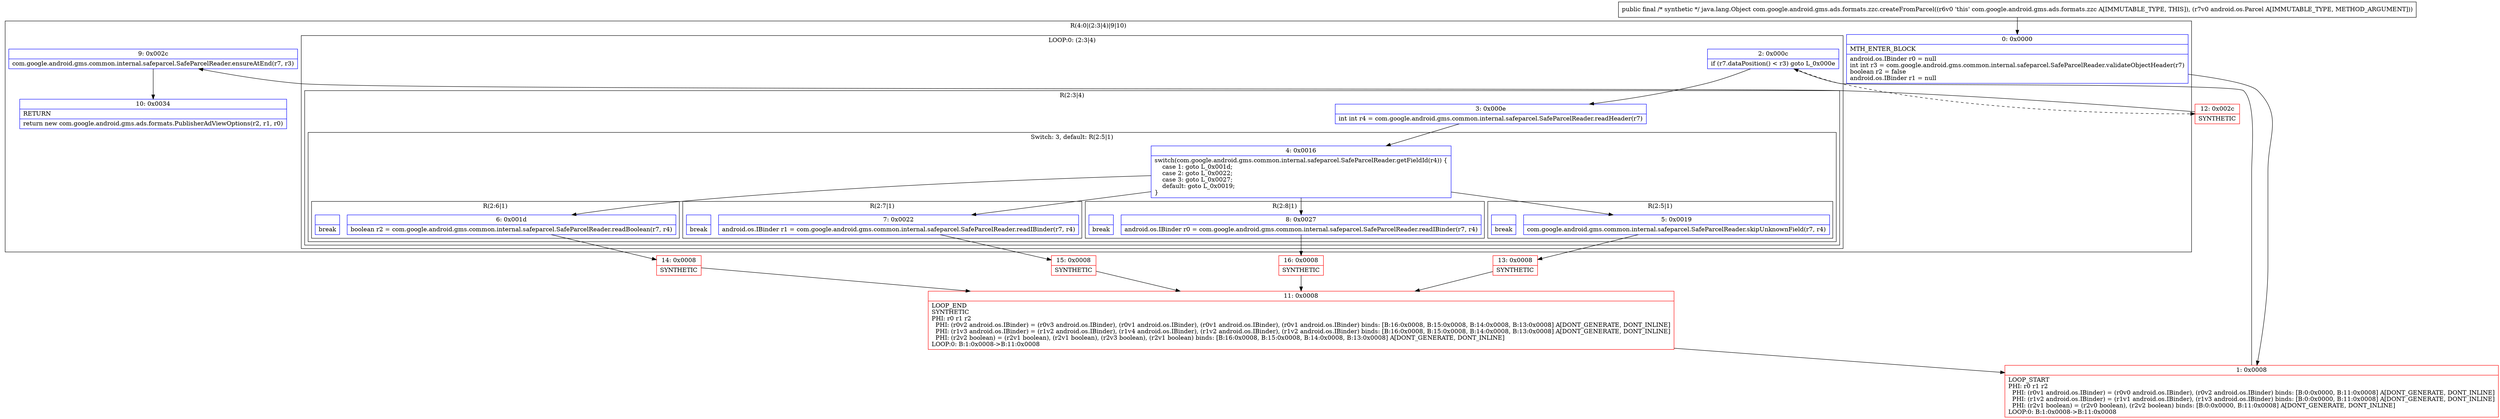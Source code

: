 digraph "CFG forcom.google.android.gms.ads.formats.zzc.createFromParcel(Landroid\/os\/Parcel;)Ljava\/lang\/Object;" {
subgraph cluster_Region_372488435 {
label = "R(4:0|(2:3|4)|9|10)";
node [shape=record,color=blue];
Node_0 [shape=record,label="{0\:\ 0x0000|MTH_ENTER_BLOCK\l|android.os.IBinder r0 = null\lint int r3 = com.google.android.gms.common.internal.safeparcel.SafeParcelReader.validateObjectHeader(r7)\lboolean r2 = false\landroid.os.IBinder r1 = null\l}"];
subgraph cluster_LoopRegion_1970348772 {
label = "LOOP:0: (2:3|4)";
node [shape=record,color=blue];
Node_2 [shape=record,label="{2\:\ 0x000c|if (r7.dataPosition() \< r3) goto L_0x000e\l}"];
subgraph cluster_Region_828638236 {
label = "R(2:3|4)";
node [shape=record,color=blue];
Node_3 [shape=record,label="{3\:\ 0x000e|int int r4 = com.google.android.gms.common.internal.safeparcel.SafeParcelReader.readHeader(r7)\l}"];
subgraph cluster_SwitchRegion_1300129494 {
label = "Switch: 3, default: R(2:5|1)";
node [shape=record,color=blue];
Node_4 [shape=record,label="{4\:\ 0x0016|switch(com.google.android.gms.common.internal.safeparcel.SafeParcelReader.getFieldId(r4)) \{\l    case 1: goto L_0x001d;\l    case 2: goto L_0x0022;\l    case 3: goto L_0x0027;\l    default: goto L_0x0019;\l\}\l}"];
subgraph cluster_Region_384093911 {
label = "R(2:6|1)";
node [shape=record,color=blue];
Node_6 [shape=record,label="{6\:\ 0x001d|boolean r2 = com.google.android.gms.common.internal.safeparcel.SafeParcelReader.readBoolean(r7, r4)\l}"];
Node_InsnContainer_392641969 [shape=record,label="{|break\l}"];
}
subgraph cluster_Region_496703704 {
label = "R(2:7|1)";
node [shape=record,color=blue];
Node_7 [shape=record,label="{7\:\ 0x0022|android.os.IBinder r1 = com.google.android.gms.common.internal.safeparcel.SafeParcelReader.readIBinder(r7, r4)\l}"];
Node_InsnContainer_243066574 [shape=record,label="{|break\l}"];
}
subgraph cluster_Region_1014105131 {
label = "R(2:8|1)";
node [shape=record,color=blue];
Node_8 [shape=record,label="{8\:\ 0x0027|android.os.IBinder r0 = com.google.android.gms.common.internal.safeparcel.SafeParcelReader.readIBinder(r7, r4)\l}"];
Node_InsnContainer_380318075 [shape=record,label="{|break\l}"];
}
subgraph cluster_Region_2111605720 {
label = "R(2:5|1)";
node [shape=record,color=blue];
Node_5 [shape=record,label="{5\:\ 0x0019|com.google.android.gms.common.internal.safeparcel.SafeParcelReader.skipUnknownField(r7, r4)\l}"];
Node_InsnContainer_850012307 [shape=record,label="{|break\l}"];
}
}
}
}
Node_9 [shape=record,label="{9\:\ 0x002c|com.google.android.gms.common.internal.safeparcel.SafeParcelReader.ensureAtEnd(r7, r3)\l}"];
Node_10 [shape=record,label="{10\:\ 0x0034|RETURN\l|return new com.google.android.gms.ads.formats.PublisherAdViewOptions(r2, r1, r0)\l}"];
}
Node_1 [shape=record,color=red,label="{1\:\ 0x0008|LOOP_START\lPHI: r0 r1 r2 \l  PHI: (r0v1 android.os.IBinder) = (r0v0 android.os.IBinder), (r0v2 android.os.IBinder) binds: [B:0:0x0000, B:11:0x0008] A[DONT_GENERATE, DONT_INLINE]\l  PHI: (r1v2 android.os.IBinder) = (r1v1 android.os.IBinder), (r1v3 android.os.IBinder) binds: [B:0:0x0000, B:11:0x0008] A[DONT_GENERATE, DONT_INLINE]\l  PHI: (r2v1 boolean) = (r2v0 boolean), (r2v2 boolean) binds: [B:0:0x0000, B:11:0x0008] A[DONT_GENERATE, DONT_INLINE]\lLOOP:0: B:1:0x0008\-\>B:11:0x0008\l}"];
Node_11 [shape=record,color=red,label="{11\:\ 0x0008|LOOP_END\lSYNTHETIC\lPHI: r0 r1 r2 \l  PHI: (r0v2 android.os.IBinder) = (r0v3 android.os.IBinder), (r0v1 android.os.IBinder), (r0v1 android.os.IBinder), (r0v1 android.os.IBinder) binds: [B:16:0x0008, B:15:0x0008, B:14:0x0008, B:13:0x0008] A[DONT_GENERATE, DONT_INLINE]\l  PHI: (r1v3 android.os.IBinder) = (r1v2 android.os.IBinder), (r1v4 android.os.IBinder), (r1v2 android.os.IBinder), (r1v2 android.os.IBinder) binds: [B:16:0x0008, B:15:0x0008, B:14:0x0008, B:13:0x0008] A[DONT_GENERATE, DONT_INLINE]\l  PHI: (r2v2 boolean) = (r2v1 boolean), (r2v1 boolean), (r2v3 boolean), (r2v1 boolean) binds: [B:16:0x0008, B:15:0x0008, B:14:0x0008, B:13:0x0008] A[DONT_GENERATE, DONT_INLINE]\lLOOP:0: B:1:0x0008\-\>B:11:0x0008\l}"];
Node_12 [shape=record,color=red,label="{12\:\ 0x002c|SYNTHETIC\l}"];
Node_13 [shape=record,color=red,label="{13\:\ 0x0008|SYNTHETIC\l}"];
Node_14 [shape=record,color=red,label="{14\:\ 0x0008|SYNTHETIC\l}"];
Node_15 [shape=record,color=red,label="{15\:\ 0x0008|SYNTHETIC\l}"];
Node_16 [shape=record,color=red,label="{16\:\ 0x0008|SYNTHETIC\l}"];
MethodNode[shape=record,label="{public final \/* synthetic *\/ java.lang.Object com.google.android.gms.ads.formats.zzc.createFromParcel((r6v0 'this' com.google.android.gms.ads.formats.zzc A[IMMUTABLE_TYPE, THIS]), (r7v0 android.os.Parcel A[IMMUTABLE_TYPE, METHOD_ARGUMENT])) }"];
MethodNode -> Node_0;
Node_0 -> Node_1;
Node_2 -> Node_3;
Node_2 -> Node_12[style=dashed];
Node_3 -> Node_4;
Node_4 -> Node_5;
Node_4 -> Node_6;
Node_4 -> Node_7;
Node_4 -> Node_8;
Node_6 -> Node_14;
Node_7 -> Node_15;
Node_8 -> Node_16;
Node_5 -> Node_13;
Node_9 -> Node_10;
Node_1 -> Node_2;
Node_11 -> Node_1;
Node_12 -> Node_9;
Node_13 -> Node_11;
Node_14 -> Node_11;
Node_15 -> Node_11;
Node_16 -> Node_11;
}

